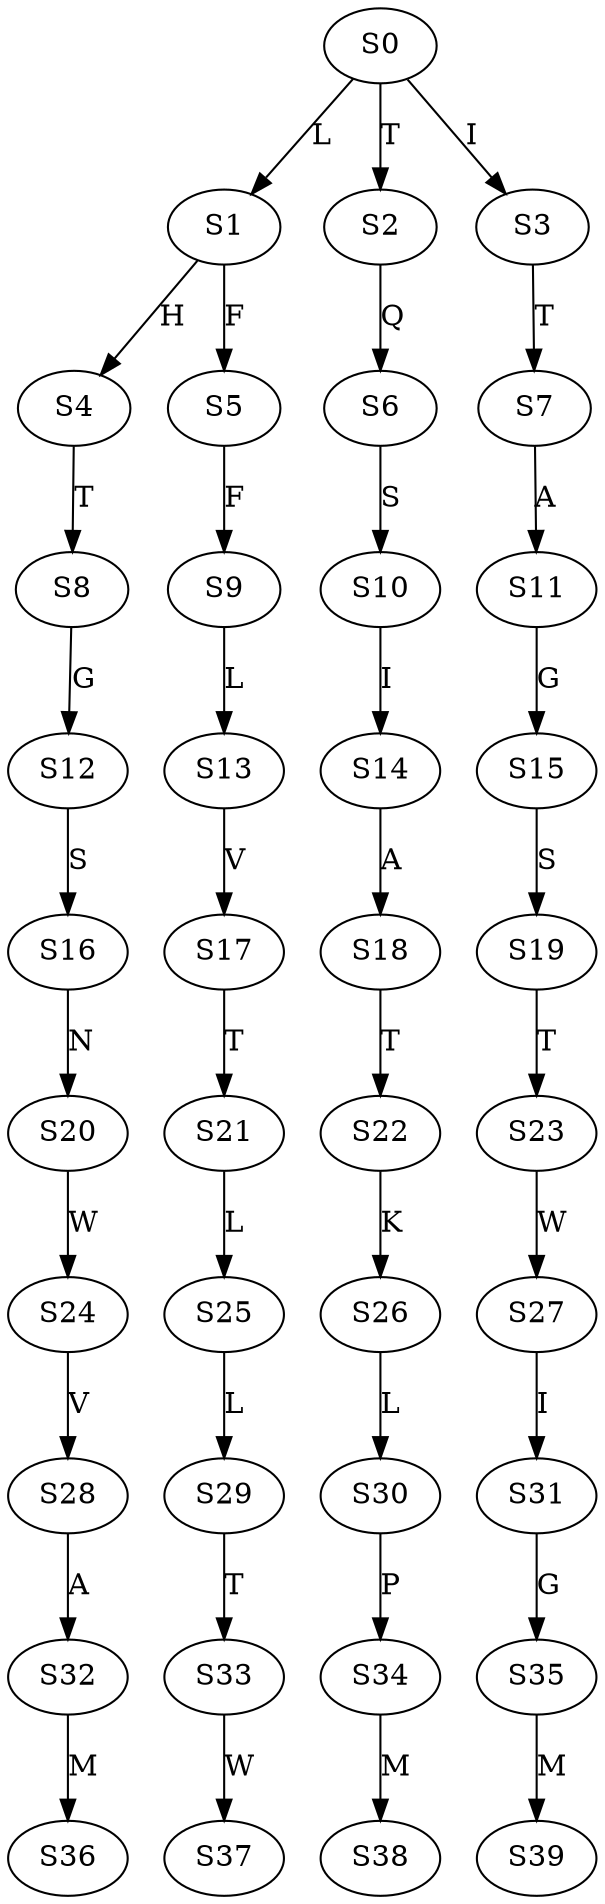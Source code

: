 strict digraph  {
	S0 -> S1 [ label = L ];
	S0 -> S2 [ label = T ];
	S0 -> S3 [ label = I ];
	S1 -> S4 [ label = H ];
	S1 -> S5 [ label = F ];
	S2 -> S6 [ label = Q ];
	S3 -> S7 [ label = T ];
	S4 -> S8 [ label = T ];
	S5 -> S9 [ label = F ];
	S6 -> S10 [ label = S ];
	S7 -> S11 [ label = A ];
	S8 -> S12 [ label = G ];
	S9 -> S13 [ label = L ];
	S10 -> S14 [ label = I ];
	S11 -> S15 [ label = G ];
	S12 -> S16 [ label = S ];
	S13 -> S17 [ label = V ];
	S14 -> S18 [ label = A ];
	S15 -> S19 [ label = S ];
	S16 -> S20 [ label = N ];
	S17 -> S21 [ label = T ];
	S18 -> S22 [ label = T ];
	S19 -> S23 [ label = T ];
	S20 -> S24 [ label = W ];
	S21 -> S25 [ label = L ];
	S22 -> S26 [ label = K ];
	S23 -> S27 [ label = W ];
	S24 -> S28 [ label = V ];
	S25 -> S29 [ label = L ];
	S26 -> S30 [ label = L ];
	S27 -> S31 [ label = I ];
	S28 -> S32 [ label = A ];
	S29 -> S33 [ label = T ];
	S30 -> S34 [ label = P ];
	S31 -> S35 [ label = G ];
	S32 -> S36 [ label = M ];
	S33 -> S37 [ label = W ];
	S34 -> S38 [ label = M ];
	S35 -> S39 [ label = M ];
}
